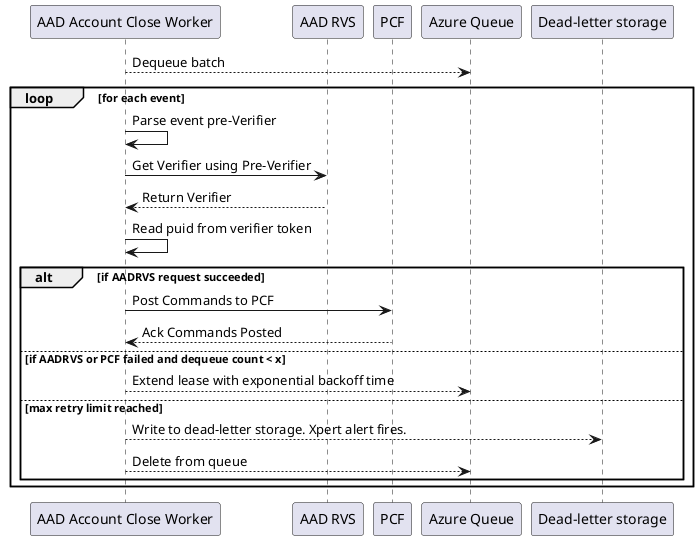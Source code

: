 @startuml AAD Account Close Worker Sequence

participant "AAD Account Close Worker"
participant "AAD RVS"
participant PCF

    "AAD Account Close Worker" --> "Azure Queue" : Dequeue batch


loop for each event
    "AAD Account Close Worker" -> "AAD Account Close Worker" : Parse event pre-Verifier

    "AAD Account Close Worker" -> "AAD RVS" : Get Verifier using Pre-Verifier
    "AAD RVS" --> "AAD Account Close Worker" : Return Verifier

    "AAD Account Close Worker" -> "AAD Account Close Worker" : Read puid from verifier token

    alt if AADRVS request succeeded
        "AAD Account Close Worker" -> PCF : Post Commands to PCF
        PCF --> "AAD Account Close Worker" : Ack Commands Posted
    else if AADRVS or PCF failed and dequeue count < x
        "AAD Account Close Worker" --> "Azure Queue" : Extend lease with exponential backoff time
    else max retry limit reached
        "AAD Account Close Worker" --> "Dead-letter storage" : Write to dead-letter storage. Xpert alert fires.
        "AAD Account Close Worker" --> "Azure Queue" : Delete from queue
    end
end

@enduml
